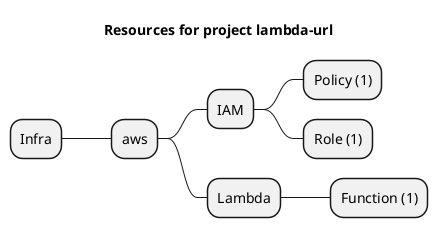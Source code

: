 @startmindmap
title Resources for project lambda-url
skinparam monochrome true
+ Infra
++ aws
+++ IAM
++++ Policy (1)
++++ Role (1)
+++ Lambda
++++ Function (1)
@endmindmap
